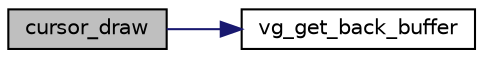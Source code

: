 digraph "cursor_draw"
{
 // LATEX_PDF_SIZE
  edge [fontname="Helvetica",fontsize="10",labelfontname="Helvetica",labelfontsize="10"];
  node [fontname="Helvetica",fontsize="10",shape=record];
  rankdir="LR";
  Node1 [label="cursor_draw",height=0.2,width=0.4,color="black", fillcolor="grey75", style="filled", fontcolor="black",tooltip="Draws the cursor to the back buffer in its current position according to its current state."];
  Node1 -> Node2 [color="midnightblue",fontsize="10",style="solid",fontname="Helvetica"];
  Node2 [label="vg_get_back_buffer",height=0.2,width=0.4,color="black", fillcolor="white", style="filled",URL="$group__video__gr.html#gaecb0fe68de84fcbe553f77d62b37c69b",tooltip="Gets the back buffer."];
}
